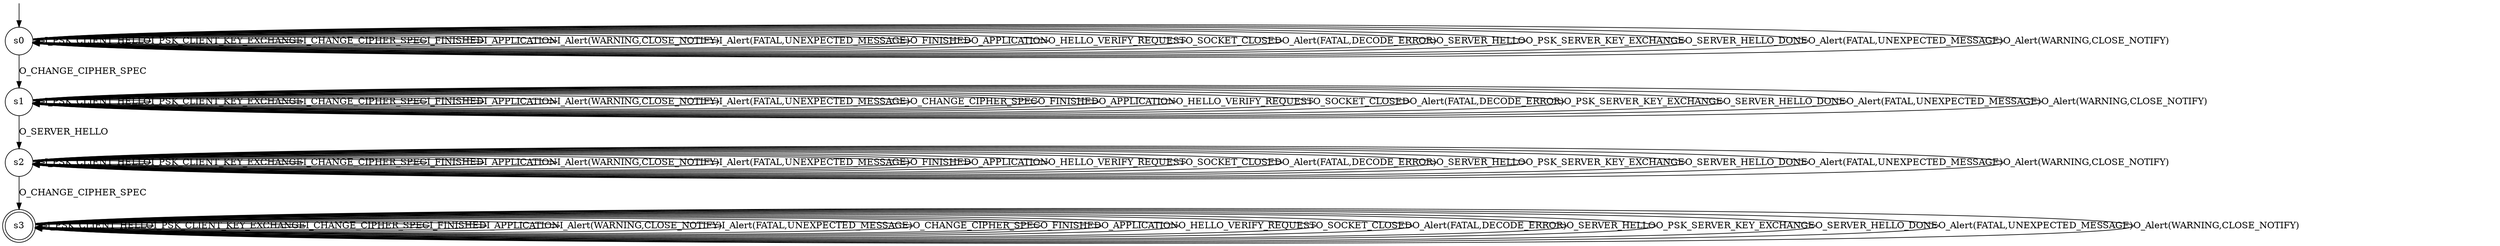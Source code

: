 digraph g {

	s0 [shape="circle" label="s0"];
	s1 [shape="circle" label="s1"];
	s2 [shape="circle" label="s2"];
	s3 [shape="doublecircle" label="s3"];
	s0 -> s0 [label="I_PSK_CLIENT_HELLO"];
	s0 -> s0 [label="I_PSK_CLIENT_KEY_EXCHANGE"];
	s0 -> s0 [label="I_CHANGE_CIPHER_SPEC"];
	s0 -> s0 [label="I_FINISHED"];
	s0 -> s0 [label="I_APPLICATION"];
	s0 -> s0 [label="I_Alert(WARNING,CLOSE_NOTIFY)"];
	s0 -> s0 [label="I_Alert(FATAL,UNEXPECTED_MESSAGE)"];
	s0 -> s1 [label="O_CHANGE_CIPHER_SPEC"];
	s0 -> s0 [label="O_FINISHED"];
	s0 -> s0 [label="O_APPLICATION"];
	s0 -> s0 [label="O_HELLO_VERIFY_REQUEST"];
	s0 -> s0 [label="O_SOCKET_CLOSED"];
	s0 -> s0 [label="O_Alert(FATAL,DECODE_ERROR)"];
	s0 -> s0 [label="O_SERVER_HELLO"];
	s0 -> s0 [label="O_PSK_SERVER_KEY_EXCHANGE"];
	s0 -> s0 [label="O_SERVER_HELLO_DONE"];
	s0 -> s0 [label="O_Alert(FATAL,UNEXPECTED_MESSAGE)"];
	s0 -> s0 [label="O_Alert(WARNING,CLOSE_NOTIFY)"];
	s1 -> s1 [label="I_PSK_CLIENT_HELLO"];
	s1 -> s1 [label="I_PSK_CLIENT_KEY_EXCHANGE"];
	s1 -> s1 [label="I_CHANGE_CIPHER_SPEC"];
	s1 -> s1 [label="I_FINISHED"];
	s1 -> s1 [label="I_APPLICATION"];
	s1 -> s1 [label="I_Alert(WARNING,CLOSE_NOTIFY)"];
	s1 -> s1 [label="I_Alert(FATAL,UNEXPECTED_MESSAGE)"];
	s1 -> s1 [label="O_CHANGE_CIPHER_SPEC"];
	s1 -> s1 [label="O_FINISHED"];
	s1 -> s1 [label="O_APPLICATION"];
	s1 -> s1 [label="O_HELLO_VERIFY_REQUEST"];
	s1 -> s1 [label="O_SOCKET_CLOSED"];
	s1 -> s1 [label="O_Alert(FATAL,DECODE_ERROR)"];
	s1 -> s2 [label="O_SERVER_HELLO"];
	s1 -> s1 [label="O_PSK_SERVER_KEY_EXCHANGE"];
	s1 -> s1 [label="O_SERVER_HELLO_DONE"];
	s1 -> s1 [label="O_Alert(FATAL,UNEXPECTED_MESSAGE)"];
	s1 -> s1 [label="O_Alert(WARNING,CLOSE_NOTIFY)"];
	s2 -> s2 [label="I_PSK_CLIENT_HELLO"];
	s2 -> s2 [label="I_PSK_CLIENT_KEY_EXCHANGE"];
	s2 -> s2 [label="I_CHANGE_CIPHER_SPEC"];
	s2 -> s2 [label="I_FINISHED"];
	s2 -> s2 [label="I_APPLICATION"];
	s2 -> s2 [label="I_Alert(WARNING,CLOSE_NOTIFY)"];
	s2 -> s2 [label="I_Alert(FATAL,UNEXPECTED_MESSAGE)"];
	s2 -> s3 [label="O_CHANGE_CIPHER_SPEC"];
	s2 -> s2 [label="O_FINISHED"];
	s2 -> s2 [label="O_APPLICATION"];
	s2 -> s2 [label="O_HELLO_VERIFY_REQUEST"];
	s2 -> s2 [label="O_SOCKET_CLOSED"];
	s2 -> s2 [label="O_Alert(FATAL,DECODE_ERROR)"];
	s2 -> s2 [label="O_SERVER_HELLO"];
	s2 -> s2 [label="O_PSK_SERVER_KEY_EXCHANGE"];
	s2 -> s2 [label="O_SERVER_HELLO_DONE"];
	s2 -> s2 [label="O_Alert(FATAL,UNEXPECTED_MESSAGE)"];
	s2 -> s2 [label="O_Alert(WARNING,CLOSE_NOTIFY)"];
	s3 -> s3 [label="I_PSK_CLIENT_HELLO"];
	s3 -> s3 [label="I_PSK_CLIENT_KEY_EXCHANGE"];
	s3 -> s3 [label="I_CHANGE_CIPHER_SPEC"];
	s3 -> s3 [label="I_FINISHED"];
	s3 -> s3 [label="I_APPLICATION"];
	s3 -> s3 [label="I_Alert(WARNING,CLOSE_NOTIFY)"];
	s3 -> s3 [label="I_Alert(FATAL,UNEXPECTED_MESSAGE)"];
	s3 -> s3 [label="O_CHANGE_CIPHER_SPEC"];
	s3 -> s3 [label="O_FINISHED"];
	s3 -> s3 [label="O_APPLICATION"];
	s3 -> s3 [label="O_HELLO_VERIFY_REQUEST"];
	s3 -> s3 [label="O_SOCKET_CLOSED"];
	s3 -> s3 [label="O_Alert(FATAL,DECODE_ERROR)"];
	s3 -> s3 [label="O_SERVER_HELLO"];
	s3 -> s3 [label="O_PSK_SERVER_KEY_EXCHANGE"];
	s3 -> s3 [label="O_SERVER_HELLO_DONE"];
	s3 -> s3 [label="O_Alert(FATAL,UNEXPECTED_MESSAGE)"];
	s3 -> s3 [label="O_Alert(WARNING,CLOSE_NOTIFY)"];

__start0 [label="" shape="none" width="0" height="0"];
__start0 -> s0;

}
